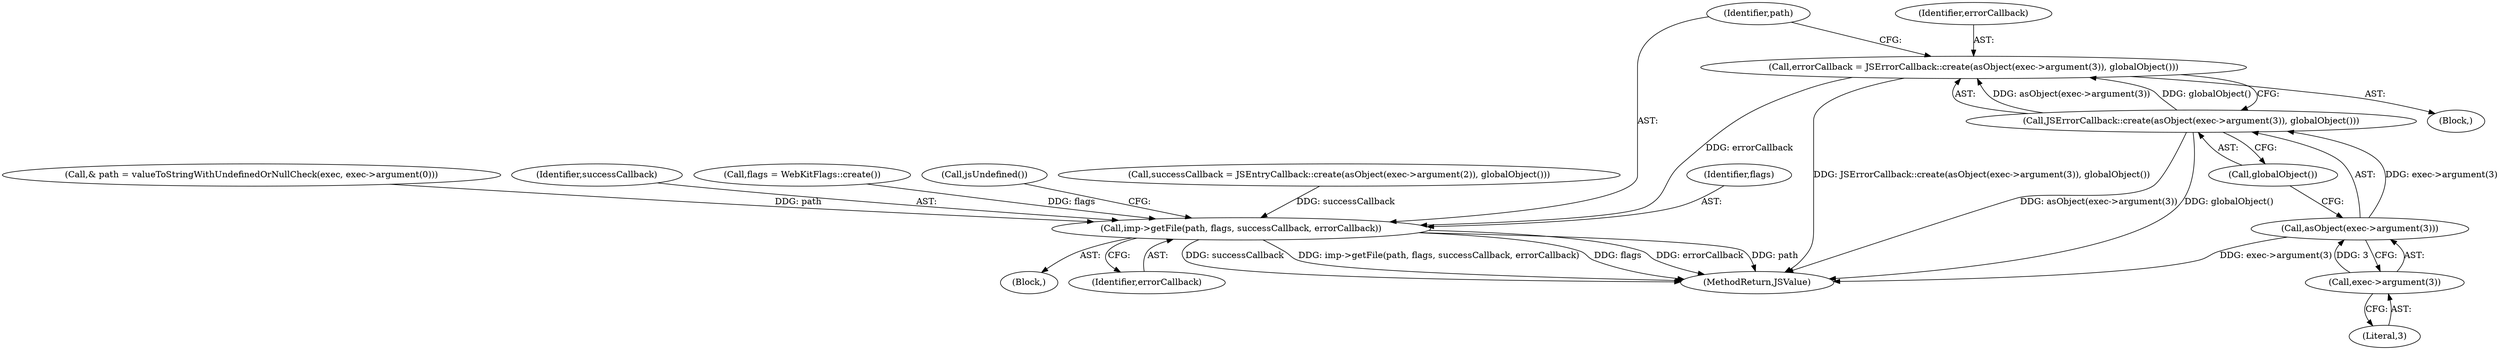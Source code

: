 digraph "0_Chrome_b944f670bb7a8a919daac497a4ea0536c954c201_3@API" {
"1000235" [label="(Call,errorCallback = JSErrorCallback::create(asObject(exec->argument(3)), globalObject()))"];
"1000237" [label="(Call,JSErrorCallback::create(asObject(exec->argument(3)), globalObject()))"];
"1000238" [label="(Call,asObject(exec->argument(3)))"];
"1000239" [label="(Call,exec->argument(3))"];
"1000242" [label="(Call,imp->getFile(path, flags, successCallback, errorCallback))"];
"1000120" [label="(Call,& path = valueToStringWithUndefinedOrNullCheck(exec, exec->argument(0)))"];
"1000241" [label="(Call,globalObject())"];
"1000102" [label="(Block,)"];
"1000245" [label="(Identifier,successCallback)"];
"1000157" [label="(Call,flags = WebKitFlags::create())"];
"1000242" [label="(Call,imp->getFile(path, flags, successCallback, errorCallback))"];
"1000237" [label="(Call,JSErrorCallback::create(asObject(exec->argument(3)), globalObject()))"];
"1000239" [label="(Call,exec->argument(3))"];
"1000248" [label="(Call,jsUndefined())"];
"1000238" [label="(Call,asObject(exec->argument(3)))"];
"1000207" [label="(Call,successCallback = JSEntryCallback::create(asObject(exec->argument(2)), globalObject()))"];
"1000236" [label="(Identifier,errorCallback)"];
"1000249" [label="(MethodReturn,JSValue)"];
"1000246" [label="(Identifier,errorCallback)"];
"1000240" [label="(Literal,3)"];
"1000225" [label="(Block,)"];
"1000243" [label="(Identifier,path)"];
"1000235" [label="(Call,errorCallback = JSErrorCallback::create(asObject(exec->argument(3)), globalObject()))"];
"1000244" [label="(Identifier,flags)"];
"1000235" -> "1000225"  [label="AST: "];
"1000235" -> "1000237"  [label="CFG: "];
"1000236" -> "1000235"  [label="AST: "];
"1000237" -> "1000235"  [label="AST: "];
"1000243" -> "1000235"  [label="CFG: "];
"1000235" -> "1000249"  [label="DDG: JSErrorCallback::create(asObject(exec->argument(3)), globalObject())"];
"1000237" -> "1000235"  [label="DDG: asObject(exec->argument(3))"];
"1000237" -> "1000235"  [label="DDG: globalObject()"];
"1000235" -> "1000242"  [label="DDG: errorCallback"];
"1000237" -> "1000241"  [label="CFG: "];
"1000238" -> "1000237"  [label="AST: "];
"1000241" -> "1000237"  [label="AST: "];
"1000237" -> "1000249"  [label="DDG: asObject(exec->argument(3))"];
"1000237" -> "1000249"  [label="DDG: globalObject()"];
"1000238" -> "1000237"  [label="DDG: exec->argument(3)"];
"1000238" -> "1000239"  [label="CFG: "];
"1000239" -> "1000238"  [label="AST: "];
"1000241" -> "1000238"  [label="CFG: "];
"1000238" -> "1000249"  [label="DDG: exec->argument(3)"];
"1000239" -> "1000238"  [label="DDG: 3"];
"1000239" -> "1000240"  [label="CFG: "];
"1000240" -> "1000239"  [label="AST: "];
"1000242" -> "1000102"  [label="AST: "];
"1000242" -> "1000246"  [label="CFG: "];
"1000243" -> "1000242"  [label="AST: "];
"1000244" -> "1000242"  [label="AST: "];
"1000245" -> "1000242"  [label="AST: "];
"1000246" -> "1000242"  [label="AST: "];
"1000248" -> "1000242"  [label="CFG: "];
"1000242" -> "1000249"  [label="DDG: successCallback"];
"1000242" -> "1000249"  [label="DDG: imp->getFile(path, flags, successCallback, errorCallback)"];
"1000242" -> "1000249"  [label="DDG: flags"];
"1000242" -> "1000249"  [label="DDG: errorCallback"];
"1000242" -> "1000249"  [label="DDG: path"];
"1000120" -> "1000242"  [label="DDG: path"];
"1000157" -> "1000242"  [label="DDG: flags"];
"1000207" -> "1000242"  [label="DDG: successCallback"];
}
